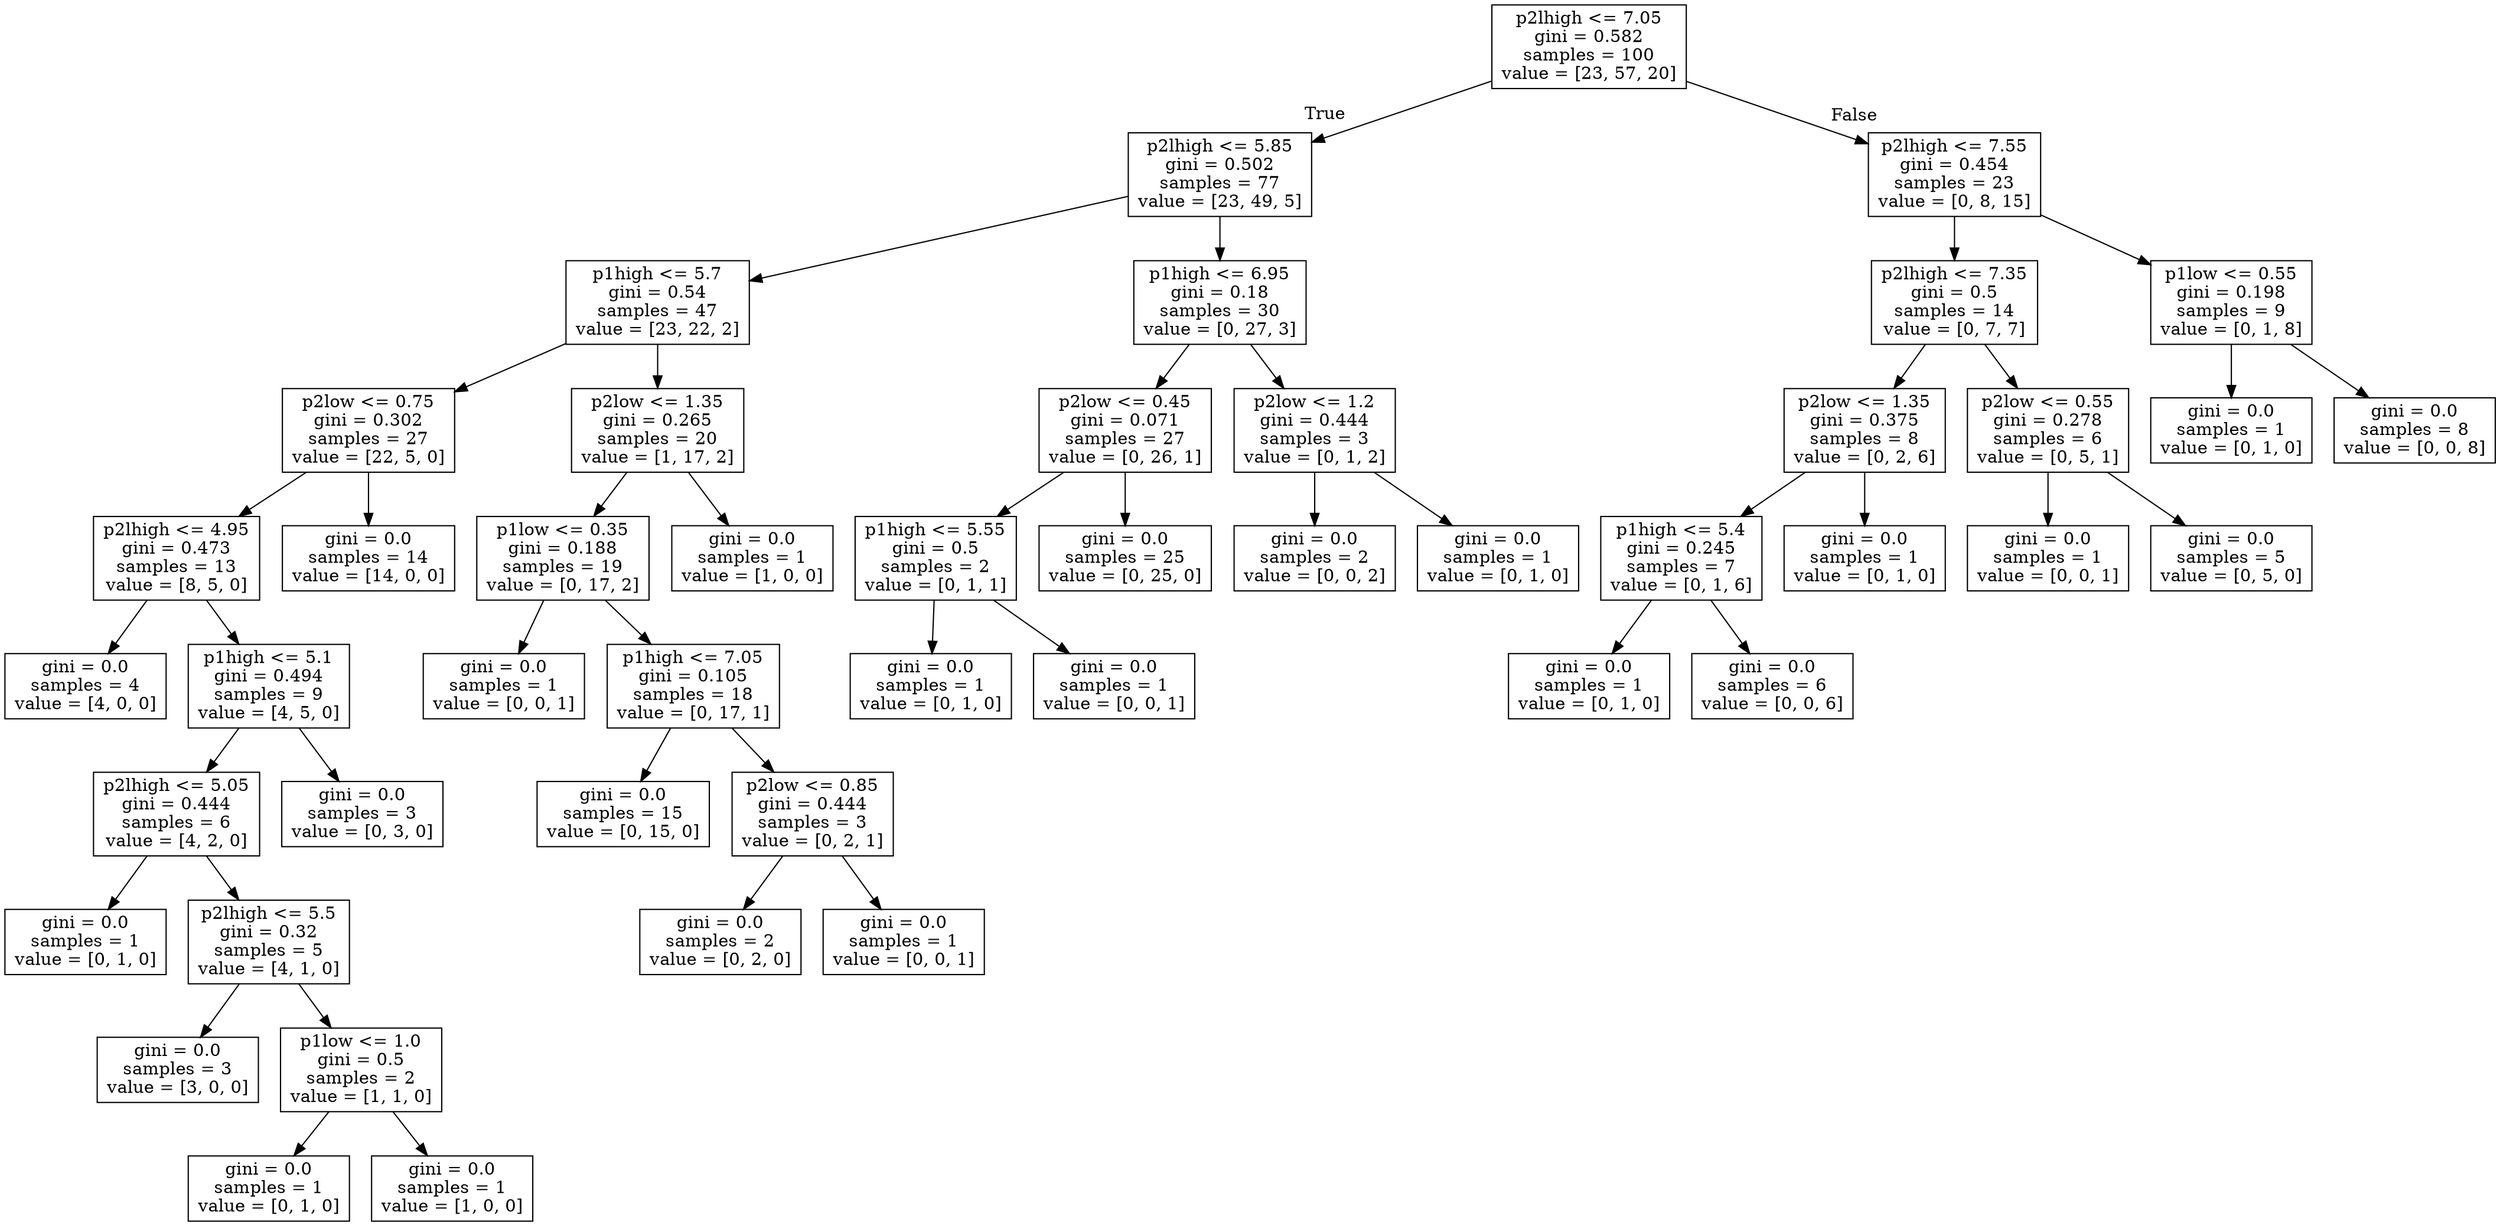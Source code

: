 digraph Tree {
node [shape=box] ;
0 [label="p2lhigh <= 7.05\ngini = 0.582\nsamples = 100\nvalue = [23, 57, 20]"] ;
1 [label="p2lhigh <= 5.85\ngini = 0.502\nsamples = 77\nvalue = [23, 49, 5]"] ;
0 -> 1 [labeldistance=2.5, labelangle=45, headlabel="True"] ;
2 [label="p1high <= 5.7\ngini = 0.54\nsamples = 47\nvalue = [23, 22, 2]"] ;
1 -> 2 ;
3 [label="p2low <= 0.75\ngini = 0.302\nsamples = 27\nvalue = [22, 5, 0]"] ;
2 -> 3 ;
4 [label="p2lhigh <= 4.95\ngini = 0.473\nsamples = 13\nvalue = [8, 5, 0]"] ;
3 -> 4 ;
5 [label="gini = 0.0\nsamples = 4\nvalue = [4, 0, 0]"] ;
4 -> 5 ;
6 [label="p1high <= 5.1\ngini = 0.494\nsamples = 9\nvalue = [4, 5, 0]"] ;
4 -> 6 ;
7 [label="p2lhigh <= 5.05\ngini = 0.444\nsamples = 6\nvalue = [4, 2, 0]"] ;
6 -> 7 ;
8 [label="gini = 0.0\nsamples = 1\nvalue = [0, 1, 0]"] ;
7 -> 8 ;
9 [label="p2lhigh <= 5.5\ngini = 0.32\nsamples = 5\nvalue = [4, 1, 0]"] ;
7 -> 9 ;
10 [label="gini = 0.0\nsamples = 3\nvalue = [3, 0, 0]"] ;
9 -> 10 ;
11 [label="p1low <= 1.0\ngini = 0.5\nsamples = 2\nvalue = [1, 1, 0]"] ;
9 -> 11 ;
12 [label="gini = 0.0\nsamples = 1\nvalue = [0, 1, 0]"] ;
11 -> 12 ;
13 [label="gini = 0.0\nsamples = 1\nvalue = [1, 0, 0]"] ;
11 -> 13 ;
14 [label="gini = 0.0\nsamples = 3\nvalue = [0, 3, 0]"] ;
6 -> 14 ;
15 [label="gini = 0.0\nsamples = 14\nvalue = [14, 0, 0]"] ;
3 -> 15 ;
16 [label="p2low <= 1.35\ngini = 0.265\nsamples = 20\nvalue = [1, 17, 2]"] ;
2 -> 16 ;
17 [label="p1low <= 0.35\ngini = 0.188\nsamples = 19\nvalue = [0, 17, 2]"] ;
16 -> 17 ;
18 [label="gini = 0.0\nsamples = 1\nvalue = [0, 0, 1]"] ;
17 -> 18 ;
19 [label="p1high <= 7.05\ngini = 0.105\nsamples = 18\nvalue = [0, 17, 1]"] ;
17 -> 19 ;
20 [label="gini = 0.0\nsamples = 15\nvalue = [0, 15, 0]"] ;
19 -> 20 ;
21 [label="p2low <= 0.85\ngini = 0.444\nsamples = 3\nvalue = [0, 2, 1]"] ;
19 -> 21 ;
22 [label="gini = 0.0\nsamples = 2\nvalue = [0, 2, 0]"] ;
21 -> 22 ;
23 [label="gini = 0.0\nsamples = 1\nvalue = [0, 0, 1]"] ;
21 -> 23 ;
24 [label="gini = 0.0\nsamples = 1\nvalue = [1, 0, 0]"] ;
16 -> 24 ;
25 [label="p1high <= 6.95\ngini = 0.18\nsamples = 30\nvalue = [0, 27, 3]"] ;
1 -> 25 ;
26 [label="p2low <= 0.45\ngini = 0.071\nsamples = 27\nvalue = [0, 26, 1]"] ;
25 -> 26 ;
27 [label="p1high <= 5.55\ngini = 0.5\nsamples = 2\nvalue = [0, 1, 1]"] ;
26 -> 27 ;
28 [label="gini = 0.0\nsamples = 1\nvalue = [0, 1, 0]"] ;
27 -> 28 ;
29 [label="gini = 0.0\nsamples = 1\nvalue = [0, 0, 1]"] ;
27 -> 29 ;
30 [label="gini = 0.0\nsamples = 25\nvalue = [0, 25, 0]"] ;
26 -> 30 ;
31 [label="p2low <= 1.2\ngini = 0.444\nsamples = 3\nvalue = [0, 1, 2]"] ;
25 -> 31 ;
32 [label="gini = 0.0\nsamples = 2\nvalue = [0, 0, 2]"] ;
31 -> 32 ;
33 [label="gini = 0.0\nsamples = 1\nvalue = [0, 1, 0]"] ;
31 -> 33 ;
34 [label="p2lhigh <= 7.55\ngini = 0.454\nsamples = 23\nvalue = [0, 8, 15]"] ;
0 -> 34 [labeldistance=2.5, labelangle=-45, headlabel="False"] ;
35 [label="p2lhigh <= 7.35\ngini = 0.5\nsamples = 14\nvalue = [0, 7, 7]"] ;
34 -> 35 ;
36 [label="p2low <= 1.35\ngini = 0.375\nsamples = 8\nvalue = [0, 2, 6]"] ;
35 -> 36 ;
37 [label="p1high <= 5.4\ngini = 0.245\nsamples = 7\nvalue = [0, 1, 6]"] ;
36 -> 37 ;
38 [label="gini = 0.0\nsamples = 1\nvalue = [0, 1, 0]"] ;
37 -> 38 ;
39 [label="gini = 0.0\nsamples = 6\nvalue = [0, 0, 6]"] ;
37 -> 39 ;
40 [label="gini = 0.0\nsamples = 1\nvalue = [0, 1, 0]"] ;
36 -> 40 ;
41 [label="p2low <= 0.55\ngini = 0.278\nsamples = 6\nvalue = [0, 5, 1]"] ;
35 -> 41 ;
42 [label="gini = 0.0\nsamples = 1\nvalue = [0, 0, 1]"] ;
41 -> 42 ;
43 [label="gini = 0.0\nsamples = 5\nvalue = [0, 5, 0]"] ;
41 -> 43 ;
44 [label="p1low <= 0.55\ngini = 0.198\nsamples = 9\nvalue = [0, 1, 8]"] ;
34 -> 44 ;
45 [label="gini = 0.0\nsamples = 1\nvalue = [0, 1, 0]"] ;
44 -> 45 ;
46 [label="gini = 0.0\nsamples = 8\nvalue = [0, 0, 8]"] ;
44 -> 46 ;
}